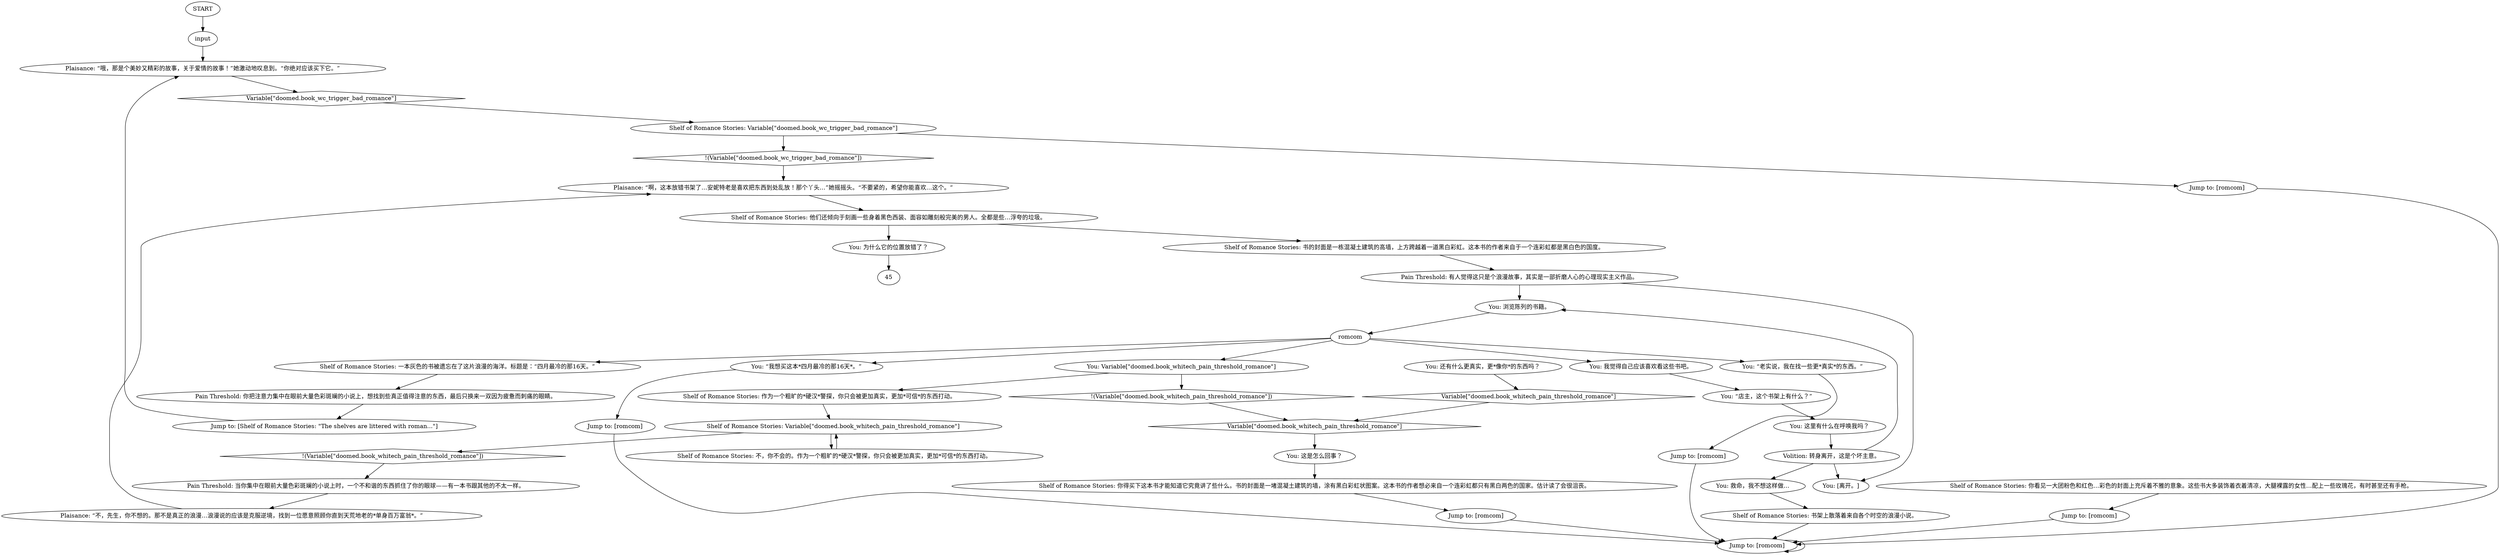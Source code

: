 # BOOKSTORE / ROMANCE
# Shelf of romance books.
# ==================================================
digraph G {
	  0 [label="START"];
	  1 [label="input"];
	  2 [label="Shelf of Romance Stories: 你得买下这本书才能知道它究竟讲了些什么。书的封面是一堵混凝土建筑的墙，涂有黑白彩虹状图案。这本书的作者想必来自一个连彩虹都只有黑白两色的国家。估计读了会很沮丧。"];
	  3 [label="Jump to: [romcom]"];
	  4 [label="You: 还有什么更真实，更*像你*的东西吗？"];
	  5 [label="You: Variable[\"doomed.book_whitech_pain_threshold_romance\"]"];
	  6 [label="Variable[\"doomed.book_whitech_pain_threshold_romance\"]", shape=diamond];
	  7 [label="!(Variable[\"doomed.book_whitech_pain_threshold_romance\"])", shape=diamond];
	  8 [label="Shelf of Romance Stories: 作为一个粗旷的*硬汉*警探，你只会被更加真实，更加*可信*的东西打动。"];
	  9 [label="Volition: 转身离开，这是个坏主意。"];
	  10 [label="Pain Threshold: 你把注意力集中在眼前大量色彩斑斓的小说上，想找到些真正值得注意的东西，最后只换来一双因为疲惫而刺痛的眼睛。"];
	  11 [label="Pain Threshold: 当你集中在眼前大量色彩斑斓的小说上时，一个不和谐的东西抓住了你的眼球——有一本书跟其他的不太一样。"];
	  12 [label="You: 这是怎么回事？"];
	  13 [label="You: [离开。]"];
	  14 [label="You: “我想买这本*四月最冷的那16天*。”"];
	  15 [label="You: 我觉得自己应该喜欢看这些书吧。"];
	  16 [label="Shelf of Romance Stories: 书的封面是一栋混凝土建筑的高墙，上方跨越着一道黑白彩虹。这本书的作者来自于一个连彩虹都是黑白色的国度。"];
	  17 [label="Shelf of Romance Stories: 你看见一大团粉色和红色…彩色的封面上充斥着不雅的意象。这些书大多装饰着衣着清凉，大腿裸露的女性…配上一些玫瑰花，有时甚至还有手枪。"];
	  18 [label="romcom"];
	  19 [label="Jump to: [romcom]"];
	  20 [label="Plaisance: “啊，这本放错书架了…安妮特老是喜欢把东西到处乱放！那个丫头…”她摇摇头。“不要紧的，希望你能喜欢…这个。”"];
	  21 [label="Jump to: [romcom]"];
	  22 [label="Shelf of Romance Stories: Variable[\"doomed.book_whitech_pain_threshold_romance\"]"];
	  23 [label="Variable[\"doomed.book_whitech_pain_threshold_romance\"]", shape=diamond];
	  24 [label="!(Variable[\"doomed.book_whitech_pain_threshold_romance\"])", shape=diamond];
	  25 [label="Shelf of Romance Stories: 不，你不会的。作为一个粗旷的*硬汉*警探，你只会被更加真实，更加*可信*的东西打动。"];
	  26 [label="You: “店主，这个书架上有什么？”"];
	  27 [label="You: “老实说，我在找一些更*真实*的东西。”"];
	  28 [label="Shelf of Romance Stories: Variable[\"doomed.book_wc_trigger_bad_romance\"]"];
	  29 [label="Variable[\"doomed.book_wc_trigger_bad_romance\"]", shape=diamond];
	  30 [label="!(Variable[\"doomed.book_wc_trigger_bad_romance\"])", shape=diamond];
	  31 [label="Jump to: [romcom]"];
	  32 [label="Shelf of Romance Stories: 他们还倾向于刻画一些身着黑色西装、面容如雕刻般完美的男人。全都是些…浮夸的垃圾。"];
	  33 [label="Jump to: [romcom]"];
	  34 [label="Jump to: [Shelf of Romance Stories: \"The shelves are littered with roman...\"]"];
	  35 [label="Shelf of Romance Stories: 书架上散落着来自各个时空的浪漫小说。"];
	  36 [label="Plaisance: “哦，那是个美妙又精彩的故事，关于爱情的故事！”她激动地叹息到。“你绝对应该买下它。”"];
	  37 [label="You: 这里有什么在呼唤我吗？"];
	  38 [label="You: 为什么它的位置放错了？"];
	  39 [label="You: 救命，我不想这样做…"];
	  40 [label="You: 浏览陈列的书籍。"];
	  41 [label="Shelf of Romance Stories: 一本灰色的书被遗忘在了这片浪漫的海洋。标题是：“四月最冷的那16天。”"];
	  42 [label="Plaisance: “不，先生，你不想的。那不是真正的浪漫…浪漫说的应该是克服逆境，找到一位愿意照顾你直到天荒地老的*单身百万富翁*。”"];
	  43 [label="Jump to: [romcom]"];
	  44 [label="Pain Threshold: 有人觉得这只是个浪漫故事，其实是一部折磨人心的心理现实主义作品。"];
	  0 -> 1
	  1 -> 36
	  2 -> 3
	  3 -> 19
	  4 -> 6
	  5 -> 8
	  5 -> 7
	  6 -> 23
	  7 -> 23
	  8 -> 22
	  9 -> 40
	  9 -> 13
	  9 -> 39
	  10 -> 34
	  11 -> 42
	  12 -> 2
	  14 -> 21
	  15 -> 26
	  16 -> 44
	  17 -> 33
	  18 -> 5
	  18 -> 41
	  18 -> 14
	  18 -> 15
	  18 -> 27
	  19 -> 19
	  20 -> 32
	  21 -> 19
	  22 -> 24
	  22 -> 25
	  23 -> 12
	  24 -> 11
	  25 -> 22
	  26 -> 37
	  27 -> 43
	  28 -> 30
	  28 -> 31
	  29 -> 28
	  30 -> 20
	  31 -> 19
	  32 -> 16
	  32 -> 38
	  33 -> 19
	  34 -> 36
	  35 -> 19
	  36 -> 29
	  37 -> 9
	  38 -> 45
	  39 -> 35
	  40 -> 18
	  41 -> 10
	  42 -> 20
	  43 -> 19
	  44 -> 40
	  44 -> 13
}

